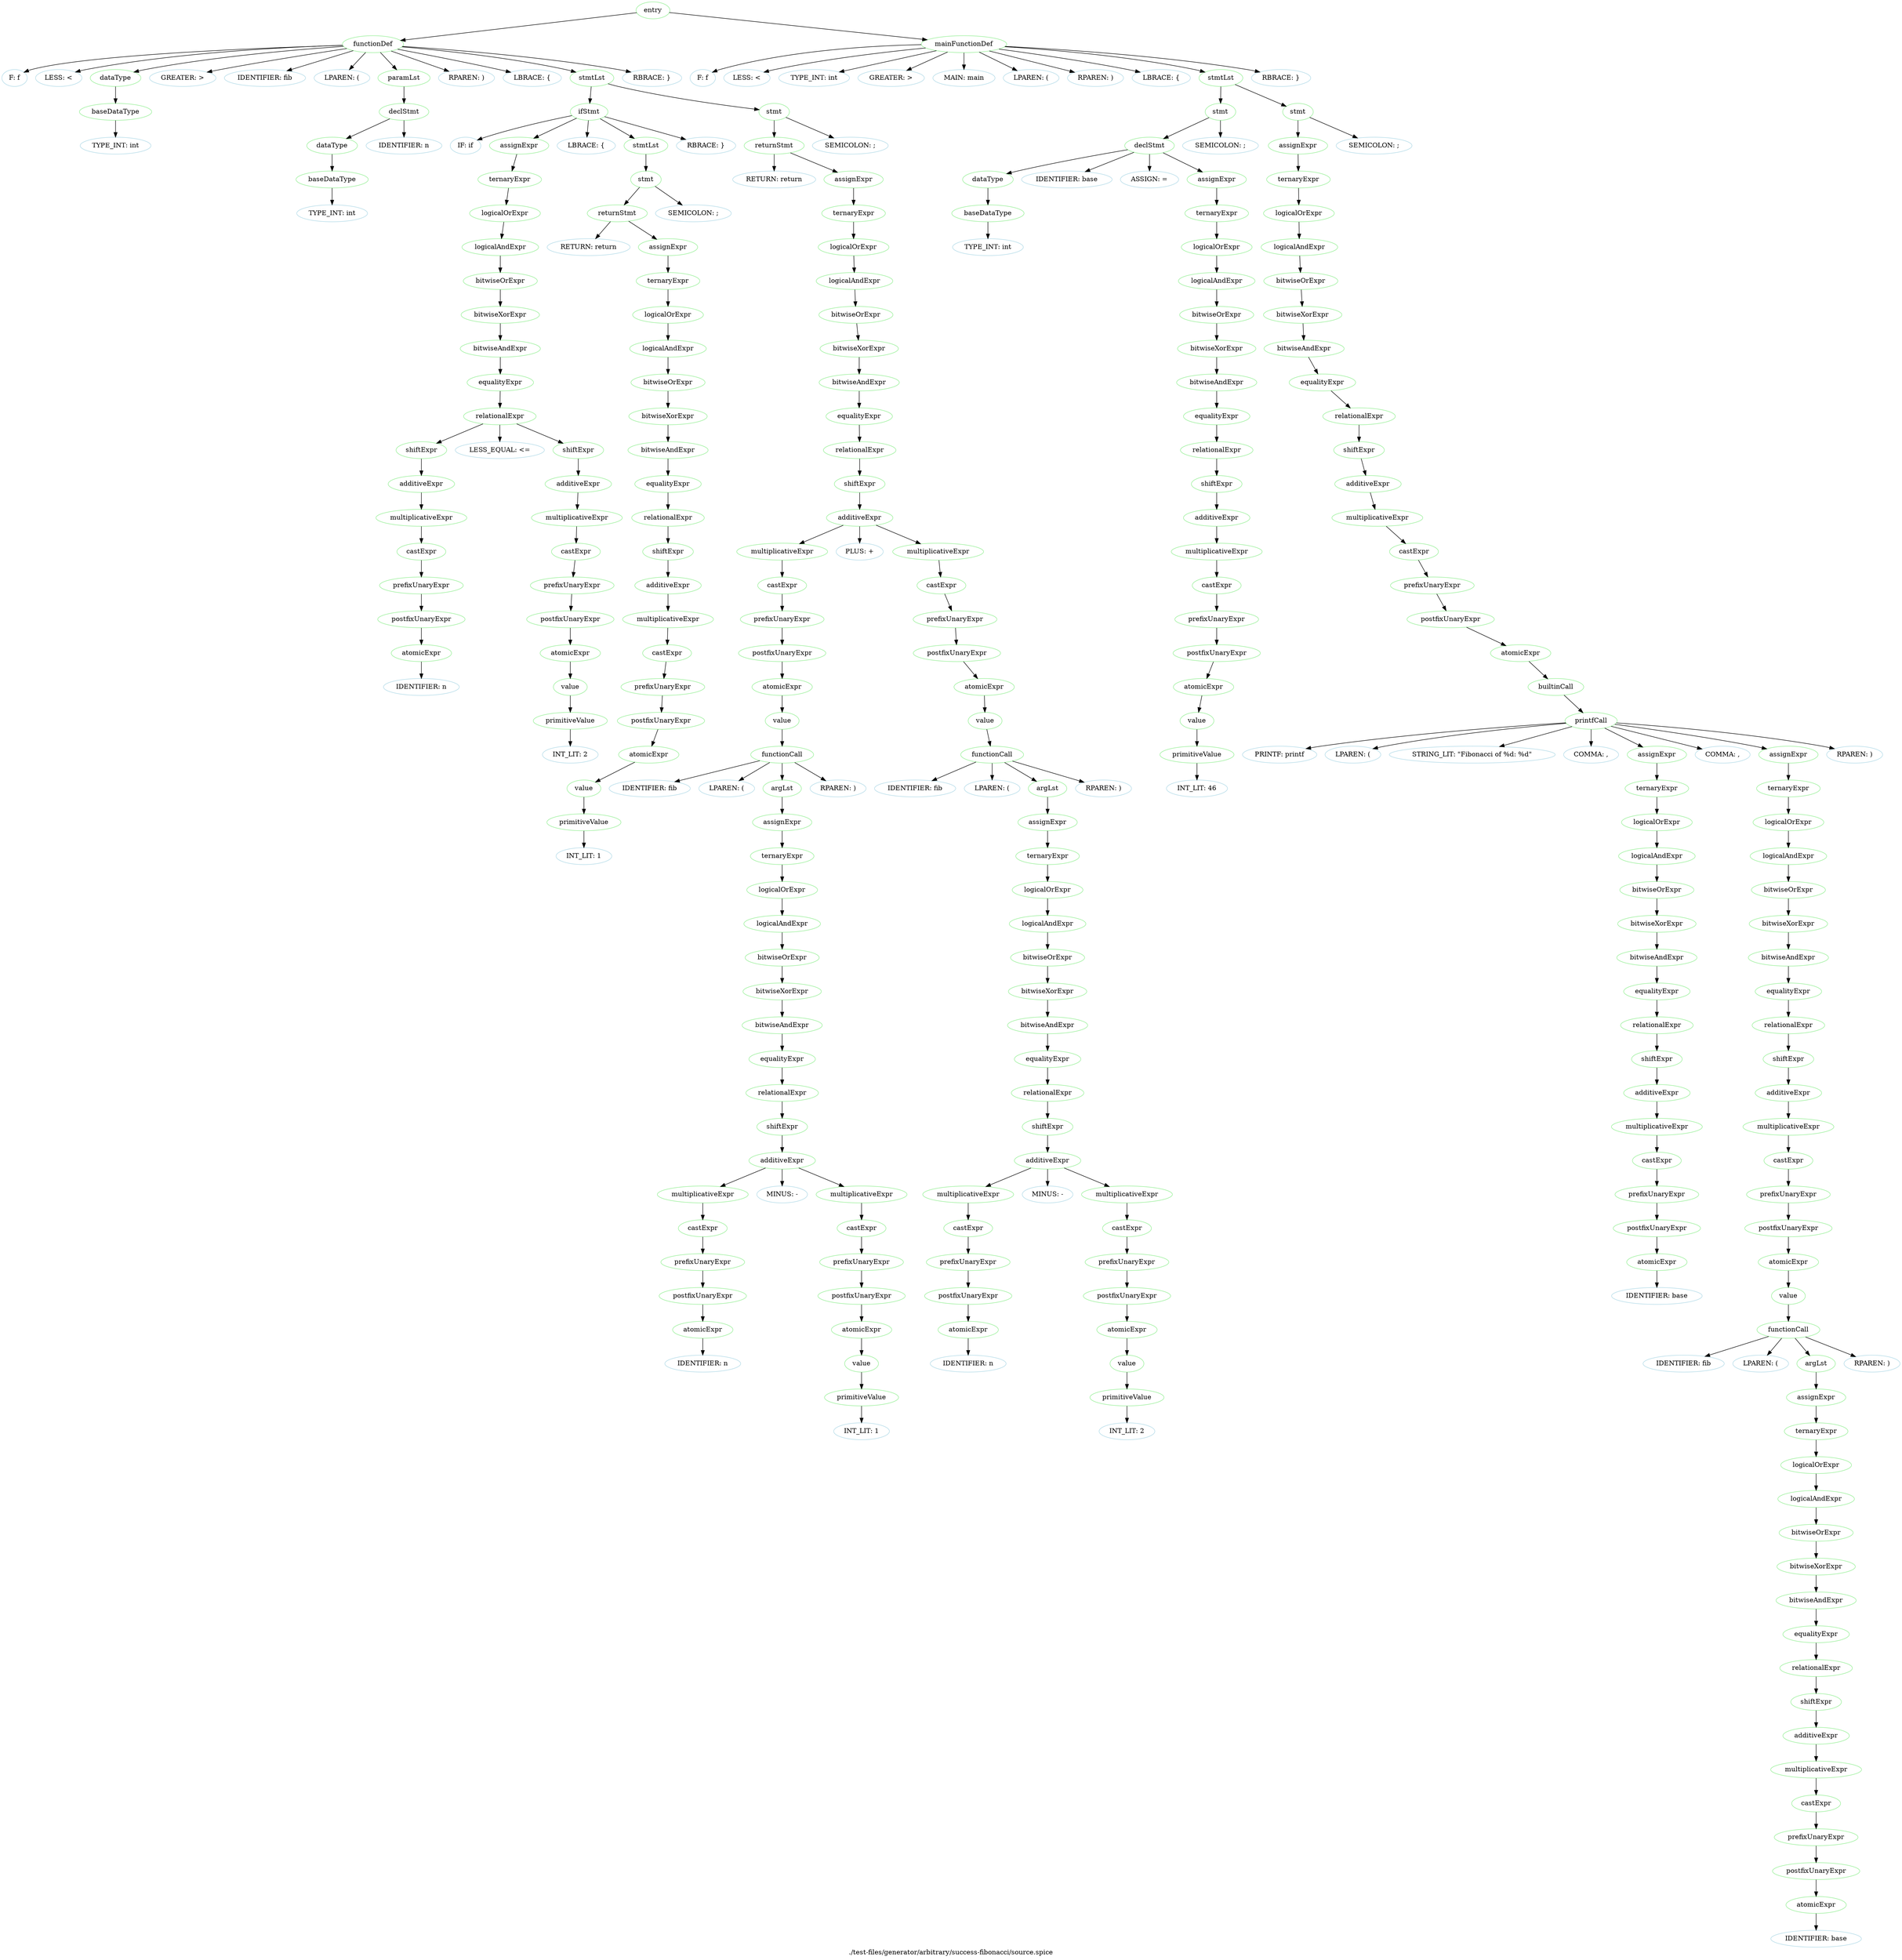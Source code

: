 digraph {
 rankdir="TB";
 label="./test-files/generator/arbitrary/success-fibonacci/source.spice";
 L1C0_entry [color="lightgreen",label="entry"];
 L1C0_functionDef [color="lightgreen",label="functionDef"];
 L1C0_entry -> L1C0_functionDef;
 L1C0 [color="lightblue",label="F: f"];
 L1C0_functionDef -> L1C0
 L1C1 [color="lightblue",label="LESS: <"];
 L1C0_functionDef -> L1C1
 L1C2_dataType [color="lightgreen",label="dataType"];
 L1C0_functionDef -> L1C2_dataType;
 L1C2_baseDataType [color="lightgreen",label="baseDataType"];
 L1C2_dataType -> L1C2_baseDataType;
 L1C2 [color="lightblue",label="TYPE_INT: int"];
 L1C2_baseDataType -> L1C2
 L1C5 [color="lightblue",label="GREATER: >"];
 L1C0_functionDef -> L1C5
 L1C7 [color="lightblue",label="IDENTIFIER: fib"];
 L1C0_functionDef -> L1C7
 L1C10 [color="lightblue",label="LPAREN: ("];
 L1C0_functionDef -> L1C10
 L1C11_paramLst [color="lightgreen",label="paramLst"];
 L1C0_functionDef -> L1C11_paramLst;
 L1C11_declStmt [color="lightgreen",label="declStmt"];
 L1C11_paramLst -> L1C11_declStmt;
 L1C11_dataType [color="lightgreen",label="dataType"];
 L1C11_declStmt -> L1C11_dataType;
 L1C11_baseDataType [color="lightgreen",label="baseDataType"];
 L1C11_dataType -> L1C11_baseDataType;
 L1C11 [color="lightblue",label="TYPE_INT: int"];
 L1C11_baseDataType -> L1C11
 L1C15 [color="lightblue",label="IDENTIFIER: n"];
 L1C11_declStmt -> L1C15
 L1C16 [color="lightblue",label="RPAREN: )"];
 L1C0_functionDef -> L1C16
 L1C18 [color="lightblue",label="LBRACE: {"];
 L1C0_functionDef -> L1C18
 L2C4_stmtLst [color="lightgreen",label="stmtLst"];
 L1C0_functionDef -> L2C4_stmtLst;
 L2C4_ifStmt [color="lightgreen",label="ifStmt"];
 L2C4_stmtLst -> L2C4_ifStmt;
 L2C4 [color="lightblue",label="IF: if"];
 L2C4_ifStmt -> L2C4
 L2C7_assignExpr [color="lightgreen",label="assignExpr"];
 L2C4_ifStmt -> L2C7_assignExpr;
 L2C7_ternaryExpr [color="lightgreen",label="ternaryExpr"];
 L2C7_assignExpr -> L2C7_ternaryExpr;
 L2C7_logicalOrExpr [color="lightgreen",label="logicalOrExpr"];
 L2C7_ternaryExpr -> L2C7_logicalOrExpr;
 L2C7_logicalAndExpr [color="lightgreen",label="logicalAndExpr"];
 L2C7_logicalOrExpr -> L2C7_logicalAndExpr;
 L2C7_bitwiseOrExpr [color="lightgreen",label="bitwiseOrExpr"];
 L2C7_logicalAndExpr -> L2C7_bitwiseOrExpr;
 L2C7_bitwiseXorExpr [color="lightgreen",label="bitwiseXorExpr"];
 L2C7_bitwiseOrExpr -> L2C7_bitwiseXorExpr;
 L2C7_bitwiseAndExpr [color="lightgreen",label="bitwiseAndExpr"];
 L2C7_bitwiseXorExpr -> L2C7_bitwiseAndExpr;
 L2C7_equalityExpr [color="lightgreen",label="equalityExpr"];
 L2C7_bitwiseAndExpr -> L2C7_equalityExpr;
 L2C7_relationalExpr [color="lightgreen",label="relationalExpr"];
 L2C7_equalityExpr -> L2C7_relationalExpr;
 L2C7_shiftExpr [color="lightgreen",label="shiftExpr"];
 L2C7_relationalExpr -> L2C7_shiftExpr;
 L2C7_additiveExpr [color="lightgreen",label="additiveExpr"];
 L2C7_shiftExpr -> L2C7_additiveExpr;
 L2C7_multiplicativeExpr [color="lightgreen",label="multiplicativeExpr"];
 L2C7_additiveExpr -> L2C7_multiplicativeExpr;
 L2C7_castExpr [color="lightgreen",label="castExpr"];
 L2C7_multiplicativeExpr -> L2C7_castExpr;
 L2C7_prefixUnaryExpr [color="lightgreen",label="prefixUnaryExpr"];
 L2C7_castExpr -> L2C7_prefixUnaryExpr;
 L2C7_postfixUnaryExpr [color="lightgreen",label="postfixUnaryExpr"];
 L2C7_prefixUnaryExpr -> L2C7_postfixUnaryExpr;
 L2C7_atomicExpr [color="lightgreen",label="atomicExpr"];
 L2C7_postfixUnaryExpr -> L2C7_atomicExpr;
 L2C7 [color="lightblue",label="IDENTIFIER: n"];
 L2C7_atomicExpr -> L2C7
 L2C9 [color="lightblue",label="LESS_EQUAL: <="];
 L2C7_relationalExpr -> L2C9
 L2C12_shiftExpr [color="lightgreen",label="shiftExpr"];
 L2C7_relationalExpr -> L2C12_shiftExpr;
 L2C12_additiveExpr [color="lightgreen",label="additiveExpr"];
 L2C12_shiftExpr -> L2C12_additiveExpr;
 L2C12_multiplicativeExpr [color="lightgreen",label="multiplicativeExpr"];
 L2C12_additiveExpr -> L2C12_multiplicativeExpr;
 L2C12_castExpr [color="lightgreen",label="castExpr"];
 L2C12_multiplicativeExpr -> L2C12_castExpr;
 L2C12_prefixUnaryExpr [color="lightgreen",label="prefixUnaryExpr"];
 L2C12_castExpr -> L2C12_prefixUnaryExpr;
 L2C12_postfixUnaryExpr [color="lightgreen",label="postfixUnaryExpr"];
 L2C12_prefixUnaryExpr -> L2C12_postfixUnaryExpr;
 L2C12_atomicExpr [color="lightgreen",label="atomicExpr"];
 L2C12_postfixUnaryExpr -> L2C12_atomicExpr;
 L2C12_value [color="lightgreen",label="value"];
 L2C12_atomicExpr -> L2C12_value;
 L2C12_primitiveValue [color="lightgreen",label="primitiveValue"];
 L2C12_value -> L2C12_primitiveValue;
 L2C12 [color="lightblue",label="INT_LIT: 2"];
 L2C12_primitiveValue -> L2C12
 L2C14 [color="lightblue",label="LBRACE: {"];
 L2C4_ifStmt -> L2C14
 L2C16_stmtLst [color="lightgreen",label="stmtLst"];
 L2C4_ifStmt -> L2C16_stmtLst;
 L2C16_stmt [color="lightgreen",label="stmt"];
 L2C16_stmtLst -> L2C16_stmt;
 L2C16_returnStmt [color="lightgreen",label="returnStmt"];
 L2C16_stmt -> L2C16_returnStmt;
 L2C16 [color="lightblue",label="RETURN: return"];
 L2C16_returnStmt -> L2C16
 L2C23_assignExpr [color="lightgreen",label="assignExpr"];
 L2C16_returnStmt -> L2C23_assignExpr;
 L2C23_ternaryExpr [color="lightgreen",label="ternaryExpr"];
 L2C23_assignExpr -> L2C23_ternaryExpr;
 L2C23_logicalOrExpr [color="lightgreen",label="logicalOrExpr"];
 L2C23_ternaryExpr -> L2C23_logicalOrExpr;
 L2C23_logicalAndExpr [color="lightgreen",label="logicalAndExpr"];
 L2C23_logicalOrExpr -> L2C23_logicalAndExpr;
 L2C23_bitwiseOrExpr [color="lightgreen",label="bitwiseOrExpr"];
 L2C23_logicalAndExpr -> L2C23_bitwiseOrExpr;
 L2C23_bitwiseXorExpr [color="lightgreen",label="bitwiseXorExpr"];
 L2C23_bitwiseOrExpr -> L2C23_bitwiseXorExpr;
 L2C23_bitwiseAndExpr [color="lightgreen",label="bitwiseAndExpr"];
 L2C23_bitwiseXorExpr -> L2C23_bitwiseAndExpr;
 L2C23_equalityExpr [color="lightgreen",label="equalityExpr"];
 L2C23_bitwiseAndExpr -> L2C23_equalityExpr;
 L2C23_relationalExpr [color="lightgreen",label="relationalExpr"];
 L2C23_equalityExpr -> L2C23_relationalExpr;
 L2C23_shiftExpr [color="lightgreen",label="shiftExpr"];
 L2C23_relationalExpr -> L2C23_shiftExpr;
 L2C23_additiveExpr [color="lightgreen",label="additiveExpr"];
 L2C23_shiftExpr -> L2C23_additiveExpr;
 L2C23_multiplicativeExpr [color="lightgreen",label="multiplicativeExpr"];
 L2C23_additiveExpr -> L2C23_multiplicativeExpr;
 L2C23_castExpr [color="lightgreen",label="castExpr"];
 L2C23_multiplicativeExpr -> L2C23_castExpr;
 L2C23_prefixUnaryExpr [color="lightgreen",label="prefixUnaryExpr"];
 L2C23_castExpr -> L2C23_prefixUnaryExpr;
 L2C23_postfixUnaryExpr [color="lightgreen",label="postfixUnaryExpr"];
 L2C23_prefixUnaryExpr -> L2C23_postfixUnaryExpr;
 L2C23_atomicExpr [color="lightgreen",label="atomicExpr"];
 L2C23_postfixUnaryExpr -> L2C23_atomicExpr;
 L2C23_value [color="lightgreen",label="value"];
 L2C23_atomicExpr -> L2C23_value;
 L2C23_primitiveValue [color="lightgreen",label="primitiveValue"];
 L2C23_value -> L2C23_primitiveValue;
 L2C23 [color="lightblue",label="INT_LIT: 1"];
 L2C23_primitiveValue -> L2C23
 L2C24 [color="lightblue",label="SEMICOLON: ;"];
 L2C16_stmt -> L2C24
 L2C26 [color="lightblue",label="RBRACE: }"];
 L2C4_ifStmt -> L2C26
 L3C4_stmt [color="lightgreen",label="stmt"];
 L2C4_stmtLst -> L3C4_stmt;
 L3C4_returnStmt [color="lightgreen",label="returnStmt"];
 L3C4_stmt -> L3C4_returnStmt;
 L3C4 [color="lightblue",label="RETURN: return"];
 L3C4_returnStmt -> L3C4
 L3C11_assignExpr [color="lightgreen",label="assignExpr"];
 L3C4_returnStmt -> L3C11_assignExpr;
 L3C11_ternaryExpr [color="lightgreen",label="ternaryExpr"];
 L3C11_assignExpr -> L3C11_ternaryExpr;
 L3C11_logicalOrExpr [color="lightgreen",label="logicalOrExpr"];
 L3C11_ternaryExpr -> L3C11_logicalOrExpr;
 L3C11_logicalAndExpr [color="lightgreen",label="logicalAndExpr"];
 L3C11_logicalOrExpr -> L3C11_logicalAndExpr;
 L3C11_bitwiseOrExpr [color="lightgreen",label="bitwiseOrExpr"];
 L3C11_logicalAndExpr -> L3C11_bitwiseOrExpr;
 L3C11_bitwiseXorExpr [color="lightgreen",label="bitwiseXorExpr"];
 L3C11_bitwiseOrExpr -> L3C11_bitwiseXorExpr;
 L3C11_bitwiseAndExpr [color="lightgreen",label="bitwiseAndExpr"];
 L3C11_bitwiseXorExpr -> L3C11_bitwiseAndExpr;
 L3C11_equalityExpr [color="lightgreen",label="equalityExpr"];
 L3C11_bitwiseAndExpr -> L3C11_equalityExpr;
 L3C11_relationalExpr [color="lightgreen",label="relationalExpr"];
 L3C11_equalityExpr -> L3C11_relationalExpr;
 L3C11_shiftExpr [color="lightgreen",label="shiftExpr"];
 L3C11_relationalExpr -> L3C11_shiftExpr;
 L3C11_additiveExpr [color="lightgreen",label="additiveExpr"];
 L3C11_shiftExpr -> L3C11_additiveExpr;
 L3C11_multiplicativeExpr [color="lightgreen",label="multiplicativeExpr"];
 L3C11_additiveExpr -> L3C11_multiplicativeExpr;
 L3C11_castExpr [color="lightgreen",label="castExpr"];
 L3C11_multiplicativeExpr -> L3C11_castExpr;
 L3C11_prefixUnaryExpr [color="lightgreen",label="prefixUnaryExpr"];
 L3C11_castExpr -> L3C11_prefixUnaryExpr;
 L3C11_postfixUnaryExpr [color="lightgreen",label="postfixUnaryExpr"];
 L3C11_prefixUnaryExpr -> L3C11_postfixUnaryExpr;
 L3C11_atomicExpr [color="lightgreen",label="atomicExpr"];
 L3C11_postfixUnaryExpr -> L3C11_atomicExpr;
 L3C11_value [color="lightgreen",label="value"];
 L3C11_atomicExpr -> L3C11_value;
 L3C11_functionCall [color="lightgreen",label="functionCall"];
 L3C11_value -> L3C11_functionCall;
 L3C11 [color="lightblue",label="IDENTIFIER: fib"];
 L3C11_functionCall -> L3C11
 L3C14 [color="lightblue",label="LPAREN: ("];
 L3C11_functionCall -> L3C14
 L3C15_argLst [color="lightgreen",label="argLst"];
 L3C11_functionCall -> L3C15_argLst;
 L3C15_assignExpr [color="lightgreen",label="assignExpr"];
 L3C15_argLst -> L3C15_assignExpr;
 L3C15_ternaryExpr [color="lightgreen",label="ternaryExpr"];
 L3C15_assignExpr -> L3C15_ternaryExpr;
 L3C15_logicalOrExpr [color="lightgreen",label="logicalOrExpr"];
 L3C15_ternaryExpr -> L3C15_logicalOrExpr;
 L3C15_logicalAndExpr [color="lightgreen",label="logicalAndExpr"];
 L3C15_logicalOrExpr -> L3C15_logicalAndExpr;
 L3C15_bitwiseOrExpr [color="lightgreen",label="bitwiseOrExpr"];
 L3C15_logicalAndExpr -> L3C15_bitwiseOrExpr;
 L3C15_bitwiseXorExpr [color="lightgreen",label="bitwiseXorExpr"];
 L3C15_bitwiseOrExpr -> L3C15_bitwiseXorExpr;
 L3C15_bitwiseAndExpr [color="lightgreen",label="bitwiseAndExpr"];
 L3C15_bitwiseXorExpr -> L3C15_bitwiseAndExpr;
 L3C15_equalityExpr [color="lightgreen",label="equalityExpr"];
 L3C15_bitwiseAndExpr -> L3C15_equalityExpr;
 L3C15_relationalExpr [color="lightgreen",label="relationalExpr"];
 L3C15_equalityExpr -> L3C15_relationalExpr;
 L3C15_shiftExpr [color="lightgreen",label="shiftExpr"];
 L3C15_relationalExpr -> L3C15_shiftExpr;
 L3C15_additiveExpr [color="lightgreen",label="additiveExpr"];
 L3C15_shiftExpr -> L3C15_additiveExpr;
 L3C15_multiplicativeExpr [color="lightgreen",label="multiplicativeExpr"];
 L3C15_additiveExpr -> L3C15_multiplicativeExpr;
 L3C15_castExpr [color="lightgreen",label="castExpr"];
 L3C15_multiplicativeExpr -> L3C15_castExpr;
 L3C15_prefixUnaryExpr [color="lightgreen",label="prefixUnaryExpr"];
 L3C15_castExpr -> L3C15_prefixUnaryExpr;
 L3C15_postfixUnaryExpr [color="lightgreen",label="postfixUnaryExpr"];
 L3C15_prefixUnaryExpr -> L3C15_postfixUnaryExpr;
 L3C15_atomicExpr [color="lightgreen",label="atomicExpr"];
 L3C15_postfixUnaryExpr -> L3C15_atomicExpr;
 L3C15 [color="lightblue",label="IDENTIFIER: n"];
 L3C15_atomicExpr -> L3C15
 L3C17 [color="lightblue",label="MINUS: -"];
 L3C15_additiveExpr -> L3C17
 L3C19_multiplicativeExpr [color="lightgreen",label="multiplicativeExpr"];
 L3C15_additiveExpr -> L3C19_multiplicativeExpr;
 L3C19_castExpr [color="lightgreen",label="castExpr"];
 L3C19_multiplicativeExpr -> L3C19_castExpr;
 L3C19_prefixUnaryExpr [color="lightgreen",label="prefixUnaryExpr"];
 L3C19_castExpr -> L3C19_prefixUnaryExpr;
 L3C19_postfixUnaryExpr [color="lightgreen",label="postfixUnaryExpr"];
 L3C19_prefixUnaryExpr -> L3C19_postfixUnaryExpr;
 L3C19_atomicExpr [color="lightgreen",label="atomicExpr"];
 L3C19_postfixUnaryExpr -> L3C19_atomicExpr;
 L3C19_value [color="lightgreen",label="value"];
 L3C19_atomicExpr -> L3C19_value;
 L3C19_primitiveValue [color="lightgreen",label="primitiveValue"];
 L3C19_value -> L3C19_primitiveValue;
 L3C19 [color="lightblue",label="INT_LIT: 1"];
 L3C19_primitiveValue -> L3C19
 L3C20 [color="lightblue",label="RPAREN: )"];
 L3C11_functionCall -> L3C20
 L3C22 [color="lightblue",label="PLUS: +"];
 L3C11_additiveExpr -> L3C22
 L3C24_multiplicativeExpr [color="lightgreen",label="multiplicativeExpr"];
 L3C11_additiveExpr -> L3C24_multiplicativeExpr;
 L3C24_castExpr [color="lightgreen",label="castExpr"];
 L3C24_multiplicativeExpr -> L3C24_castExpr;
 L3C24_prefixUnaryExpr [color="lightgreen",label="prefixUnaryExpr"];
 L3C24_castExpr -> L3C24_prefixUnaryExpr;
 L3C24_postfixUnaryExpr [color="lightgreen",label="postfixUnaryExpr"];
 L3C24_prefixUnaryExpr -> L3C24_postfixUnaryExpr;
 L3C24_atomicExpr [color="lightgreen",label="atomicExpr"];
 L3C24_postfixUnaryExpr -> L3C24_atomicExpr;
 L3C24_value [color="lightgreen",label="value"];
 L3C24_atomicExpr -> L3C24_value;
 L3C24_functionCall [color="lightgreen",label="functionCall"];
 L3C24_value -> L3C24_functionCall;
 L3C24 [color="lightblue",label="IDENTIFIER: fib"];
 L3C24_functionCall -> L3C24
 L3C27 [color="lightblue",label="LPAREN: ("];
 L3C24_functionCall -> L3C27
 L3C28_argLst [color="lightgreen",label="argLst"];
 L3C24_functionCall -> L3C28_argLst;
 L3C28_assignExpr [color="lightgreen",label="assignExpr"];
 L3C28_argLst -> L3C28_assignExpr;
 L3C28_ternaryExpr [color="lightgreen",label="ternaryExpr"];
 L3C28_assignExpr -> L3C28_ternaryExpr;
 L3C28_logicalOrExpr [color="lightgreen",label="logicalOrExpr"];
 L3C28_ternaryExpr -> L3C28_logicalOrExpr;
 L3C28_logicalAndExpr [color="lightgreen",label="logicalAndExpr"];
 L3C28_logicalOrExpr -> L3C28_logicalAndExpr;
 L3C28_bitwiseOrExpr [color="lightgreen",label="bitwiseOrExpr"];
 L3C28_logicalAndExpr -> L3C28_bitwiseOrExpr;
 L3C28_bitwiseXorExpr [color="lightgreen",label="bitwiseXorExpr"];
 L3C28_bitwiseOrExpr -> L3C28_bitwiseXorExpr;
 L3C28_bitwiseAndExpr [color="lightgreen",label="bitwiseAndExpr"];
 L3C28_bitwiseXorExpr -> L3C28_bitwiseAndExpr;
 L3C28_equalityExpr [color="lightgreen",label="equalityExpr"];
 L3C28_bitwiseAndExpr -> L3C28_equalityExpr;
 L3C28_relationalExpr [color="lightgreen",label="relationalExpr"];
 L3C28_equalityExpr -> L3C28_relationalExpr;
 L3C28_shiftExpr [color="lightgreen",label="shiftExpr"];
 L3C28_relationalExpr -> L3C28_shiftExpr;
 L3C28_additiveExpr [color="lightgreen",label="additiveExpr"];
 L3C28_shiftExpr -> L3C28_additiveExpr;
 L3C28_multiplicativeExpr [color="lightgreen",label="multiplicativeExpr"];
 L3C28_additiveExpr -> L3C28_multiplicativeExpr;
 L3C28_castExpr [color="lightgreen",label="castExpr"];
 L3C28_multiplicativeExpr -> L3C28_castExpr;
 L3C28_prefixUnaryExpr [color="lightgreen",label="prefixUnaryExpr"];
 L3C28_castExpr -> L3C28_prefixUnaryExpr;
 L3C28_postfixUnaryExpr [color="lightgreen",label="postfixUnaryExpr"];
 L3C28_prefixUnaryExpr -> L3C28_postfixUnaryExpr;
 L3C28_atomicExpr [color="lightgreen",label="atomicExpr"];
 L3C28_postfixUnaryExpr -> L3C28_atomicExpr;
 L3C28 [color="lightblue",label="IDENTIFIER: n"];
 L3C28_atomicExpr -> L3C28
 L3C30 [color="lightblue",label="MINUS: -"];
 L3C28_additiveExpr -> L3C30
 L3C32_multiplicativeExpr [color="lightgreen",label="multiplicativeExpr"];
 L3C28_additiveExpr -> L3C32_multiplicativeExpr;
 L3C32_castExpr [color="lightgreen",label="castExpr"];
 L3C32_multiplicativeExpr -> L3C32_castExpr;
 L3C32_prefixUnaryExpr [color="lightgreen",label="prefixUnaryExpr"];
 L3C32_castExpr -> L3C32_prefixUnaryExpr;
 L3C32_postfixUnaryExpr [color="lightgreen",label="postfixUnaryExpr"];
 L3C32_prefixUnaryExpr -> L3C32_postfixUnaryExpr;
 L3C32_atomicExpr [color="lightgreen",label="atomicExpr"];
 L3C32_postfixUnaryExpr -> L3C32_atomicExpr;
 L3C32_value [color="lightgreen",label="value"];
 L3C32_atomicExpr -> L3C32_value;
 L3C32_primitiveValue [color="lightgreen",label="primitiveValue"];
 L3C32_value -> L3C32_primitiveValue;
 L3C32 [color="lightblue",label="INT_LIT: 2"];
 L3C32_primitiveValue -> L3C32
 L3C33 [color="lightblue",label="RPAREN: )"];
 L3C24_functionCall -> L3C33
 L3C34 [color="lightblue",label="SEMICOLON: ;"];
 L3C4_stmt -> L3C34
 L4C0 [color="lightblue",label="RBRACE: }"];
 L1C0_functionDef -> L4C0
 L6C0_mainFunctionDef [color="lightgreen",label="mainFunctionDef"];
 L1C0_entry -> L6C0_mainFunctionDef;
 L6C0 [color="lightblue",label="F: f"];
 L6C0_mainFunctionDef -> L6C0
 L6C1 [color="lightblue",label="LESS: <"];
 L6C0_mainFunctionDef -> L6C1
 L6C2 [color="lightblue",label="TYPE_INT: int"];
 L6C0_mainFunctionDef -> L6C2
 L6C5 [color="lightblue",label="GREATER: >"];
 L6C0_mainFunctionDef -> L6C5
 L6C7 [color="lightblue",label="MAIN: main"];
 L6C0_mainFunctionDef -> L6C7
 L6C11 [color="lightblue",label="LPAREN: ("];
 L6C0_mainFunctionDef -> L6C11
 L6C12 [color="lightblue",label="RPAREN: )"];
 L6C0_mainFunctionDef -> L6C12
 L6C14 [color="lightblue",label="LBRACE: {"];
 L6C0_mainFunctionDef -> L6C14
 L7C4_stmtLst [color="lightgreen",label="stmtLst"];
 L6C0_mainFunctionDef -> L7C4_stmtLst;
 L7C4_stmt [color="lightgreen",label="stmt"];
 L7C4_stmtLst -> L7C4_stmt;
 L7C4_declStmt [color="lightgreen",label="declStmt"];
 L7C4_stmt -> L7C4_declStmt;
 L7C4_dataType [color="lightgreen",label="dataType"];
 L7C4_declStmt -> L7C4_dataType;
 L7C4_baseDataType [color="lightgreen",label="baseDataType"];
 L7C4_dataType -> L7C4_baseDataType;
 L7C4 [color="lightblue",label="TYPE_INT: int"];
 L7C4_baseDataType -> L7C4
 L7C8 [color="lightblue",label="IDENTIFIER: base"];
 L7C4_declStmt -> L7C8
 L7C13 [color="lightblue",label="ASSIGN: ="];
 L7C4_declStmt -> L7C13
 L7C15_assignExpr [color="lightgreen",label="assignExpr"];
 L7C4_declStmt -> L7C15_assignExpr;
 L7C15_ternaryExpr [color="lightgreen",label="ternaryExpr"];
 L7C15_assignExpr -> L7C15_ternaryExpr;
 L7C15_logicalOrExpr [color="lightgreen",label="logicalOrExpr"];
 L7C15_ternaryExpr -> L7C15_logicalOrExpr;
 L7C15_logicalAndExpr [color="lightgreen",label="logicalAndExpr"];
 L7C15_logicalOrExpr -> L7C15_logicalAndExpr;
 L7C15_bitwiseOrExpr [color="lightgreen",label="bitwiseOrExpr"];
 L7C15_logicalAndExpr -> L7C15_bitwiseOrExpr;
 L7C15_bitwiseXorExpr [color="lightgreen",label="bitwiseXorExpr"];
 L7C15_bitwiseOrExpr -> L7C15_bitwiseXorExpr;
 L7C15_bitwiseAndExpr [color="lightgreen",label="bitwiseAndExpr"];
 L7C15_bitwiseXorExpr -> L7C15_bitwiseAndExpr;
 L7C15_equalityExpr [color="lightgreen",label="equalityExpr"];
 L7C15_bitwiseAndExpr -> L7C15_equalityExpr;
 L7C15_relationalExpr [color="lightgreen",label="relationalExpr"];
 L7C15_equalityExpr -> L7C15_relationalExpr;
 L7C15_shiftExpr [color="lightgreen",label="shiftExpr"];
 L7C15_relationalExpr -> L7C15_shiftExpr;
 L7C15_additiveExpr [color="lightgreen",label="additiveExpr"];
 L7C15_shiftExpr -> L7C15_additiveExpr;
 L7C15_multiplicativeExpr [color="lightgreen",label="multiplicativeExpr"];
 L7C15_additiveExpr -> L7C15_multiplicativeExpr;
 L7C15_castExpr [color="lightgreen",label="castExpr"];
 L7C15_multiplicativeExpr -> L7C15_castExpr;
 L7C15_prefixUnaryExpr [color="lightgreen",label="prefixUnaryExpr"];
 L7C15_castExpr -> L7C15_prefixUnaryExpr;
 L7C15_postfixUnaryExpr [color="lightgreen",label="postfixUnaryExpr"];
 L7C15_prefixUnaryExpr -> L7C15_postfixUnaryExpr;
 L7C15_atomicExpr [color="lightgreen",label="atomicExpr"];
 L7C15_postfixUnaryExpr -> L7C15_atomicExpr;
 L7C15_value [color="lightgreen",label="value"];
 L7C15_atomicExpr -> L7C15_value;
 L7C15_primitiveValue [color="lightgreen",label="primitiveValue"];
 L7C15_value -> L7C15_primitiveValue;
 L7C15 [color="lightblue",label="INT_LIT: 46"];
 L7C15_primitiveValue -> L7C15
 L7C17 [color="lightblue",label="SEMICOLON: ;"];
 L7C4_stmt -> L7C17
 L8C4_stmt [color="lightgreen",label="stmt"];
 L7C4_stmtLst -> L8C4_stmt;
 L8C4_assignExpr [color="lightgreen",label="assignExpr"];
 L8C4_stmt -> L8C4_assignExpr;
 L8C4_ternaryExpr [color="lightgreen",label="ternaryExpr"];
 L8C4_assignExpr -> L8C4_ternaryExpr;
 L8C4_logicalOrExpr [color="lightgreen",label="logicalOrExpr"];
 L8C4_ternaryExpr -> L8C4_logicalOrExpr;
 L8C4_logicalAndExpr [color="lightgreen",label="logicalAndExpr"];
 L8C4_logicalOrExpr -> L8C4_logicalAndExpr;
 L8C4_bitwiseOrExpr [color="lightgreen",label="bitwiseOrExpr"];
 L8C4_logicalAndExpr -> L8C4_bitwiseOrExpr;
 L8C4_bitwiseXorExpr [color="lightgreen",label="bitwiseXorExpr"];
 L8C4_bitwiseOrExpr -> L8C4_bitwiseXorExpr;
 L8C4_bitwiseAndExpr [color="lightgreen",label="bitwiseAndExpr"];
 L8C4_bitwiseXorExpr -> L8C4_bitwiseAndExpr;
 L8C4_equalityExpr [color="lightgreen",label="equalityExpr"];
 L8C4_bitwiseAndExpr -> L8C4_equalityExpr;
 L8C4_relationalExpr [color="lightgreen",label="relationalExpr"];
 L8C4_equalityExpr -> L8C4_relationalExpr;
 L8C4_shiftExpr [color="lightgreen",label="shiftExpr"];
 L8C4_relationalExpr -> L8C4_shiftExpr;
 L8C4_additiveExpr [color="lightgreen",label="additiveExpr"];
 L8C4_shiftExpr -> L8C4_additiveExpr;
 L8C4_multiplicativeExpr [color="lightgreen",label="multiplicativeExpr"];
 L8C4_additiveExpr -> L8C4_multiplicativeExpr;
 L8C4_castExpr [color="lightgreen",label="castExpr"];
 L8C4_multiplicativeExpr -> L8C4_castExpr;
 L8C4_prefixUnaryExpr [color="lightgreen",label="prefixUnaryExpr"];
 L8C4_castExpr -> L8C4_prefixUnaryExpr;
 L8C4_postfixUnaryExpr [color="lightgreen",label="postfixUnaryExpr"];
 L8C4_prefixUnaryExpr -> L8C4_postfixUnaryExpr;
 L8C4_atomicExpr [color="lightgreen",label="atomicExpr"];
 L8C4_postfixUnaryExpr -> L8C4_atomicExpr;
 L8C4_builtinCall [color="lightgreen",label="builtinCall"];
 L8C4_atomicExpr -> L8C4_builtinCall;
 L8C4_printfCall [color="lightgreen",label="printfCall"];
 L8C4_builtinCall -> L8C4_printfCall;
 L8C4 [color="lightblue",label="PRINTF: printf"];
 L8C4_printfCall -> L8C4
 L8C10 [color="lightblue",label="LPAREN: ("];
 L8C4_printfCall -> L8C10
 L8C11 [color="lightblue",label="STRING_LIT: \"Fibonacci of %d: %d\""];
 L8C4_printfCall -> L8C11
 L8C32 [color="lightblue",label="COMMA: ,"];
 L8C4_printfCall -> L8C32
 L8C34_assignExpr [color="lightgreen",label="assignExpr"];
 L8C4_printfCall -> L8C34_assignExpr;
 L8C34_ternaryExpr [color="lightgreen",label="ternaryExpr"];
 L8C34_assignExpr -> L8C34_ternaryExpr;
 L8C34_logicalOrExpr [color="lightgreen",label="logicalOrExpr"];
 L8C34_ternaryExpr -> L8C34_logicalOrExpr;
 L8C34_logicalAndExpr [color="lightgreen",label="logicalAndExpr"];
 L8C34_logicalOrExpr -> L8C34_logicalAndExpr;
 L8C34_bitwiseOrExpr [color="lightgreen",label="bitwiseOrExpr"];
 L8C34_logicalAndExpr -> L8C34_bitwiseOrExpr;
 L8C34_bitwiseXorExpr [color="lightgreen",label="bitwiseXorExpr"];
 L8C34_bitwiseOrExpr -> L8C34_bitwiseXorExpr;
 L8C34_bitwiseAndExpr [color="lightgreen",label="bitwiseAndExpr"];
 L8C34_bitwiseXorExpr -> L8C34_bitwiseAndExpr;
 L8C34_equalityExpr [color="lightgreen",label="equalityExpr"];
 L8C34_bitwiseAndExpr -> L8C34_equalityExpr;
 L8C34_relationalExpr [color="lightgreen",label="relationalExpr"];
 L8C34_equalityExpr -> L8C34_relationalExpr;
 L8C34_shiftExpr [color="lightgreen",label="shiftExpr"];
 L8C34_relationalExpr -> L8C34_shiftExpr;
 L8C34_additiveExpr [color="lightgreen",label="additiveExpr"];
 L8C34_shiftExpr -> L8C34_additiveExpr;
 L8C34_multiplicativeExpr [color="lightgreen",label="multiplicativeExpr"];
 L8C34_additiveExpr -> L8C34_multiplicativeExpr;
 L8C34_castExpr [color="lightgreen",label="castExpr"];
 L8C34_multiplicativeExpr -> L8C34_castExpr;
 L8C34_prefixUnaryExpr [color="lightgreen",label="prefixUnaryExpr"];
 L8C34_castExpr -> L8C34_prefixUnaryExpr;
 L8C34_postfixUnaryExpr [color="lightgreen",label="postfixUnaryExpr"];
 L8C34_prefixUnaryExpr -> L8C34_postfixUnaryExpr;
 L8C34_atomicExpr [color="lightgreen",label="atomicExpr"];
 L8C34_postfixUnaryExpr -> L8C34_atomicExpr;
 L8C34 [color="lightblue",label="IDENTIFIER: base"];
 L8C34_atomicExpr -> L8C34
 L8C38 [color="lightblue",label="COMMA: ,"];
 L8C4_printfCall -> L8C38
 L8C40_assignExpr [color="lightgreen",label="assignExpr"];
 L8C4_printfCall -> L8C40_assignExpr;
 L8C40_ternaryExpr [color="lightgreen",label="ternaryExpr"];
 L8C40_assignExpr -> L8C40_ternaryExpr;
 L8C40_logicalOrExpr [color="lightgreen",label="logicalOrExpr"];
 L8C40_ternaryExpr -> L8C40_logicalOrExpr;
 L8C40_logicalAndExpr [color="lightgreen",label="logicalAndExpr"];
 L8C40_logicalOrExpr -> L8C40_logicalAndExpr;
 L8C40_bitwiseOrExpr [color="lightgreen",label="bitwiseOrExpr"];
 L8C40_logicalAndExpr -> L8C40_bitwiseOrExpr;
 L8C40_bitwiseXorExpr [color="lightgreen",label="bitwiseXorExpr"];
 L8C40_bitwiseOrExpr -> L8C40_bitwiseXorExpr;
 L8C40_bitwiseAndExpr [color="lightgreen",label="bitwiseAndExpr"];
 L8C40_bitwiseXorExpr -> L8C40_bitwiseAndExpr;
 L8C40_equalityExpr [color="lightgreen",label="equalityExpr"];
 L8C40_bitwiseAndExpr -> L8C40_equalityExpr;
 L8C40_relationalExpr [color="lightgreen",label="relationalExpr"];
 L8C40_equalityExpr -> L8C40_relationalExpr;
 L8C40_shiftExpr [color="lightgreen",label="shiftExpr"];
 L8C40_relationalExpr -> L8C40_shiftExpr;
 L8C40_additiveExpr [color="lightgreen",label="additiveExpr"];
 L8C40_shiftExpr -> L8C40_additiveExpr;
 L8C40_multiplicativeExpr [color="lightgreen",label="multiplicativeExpr"];
 L8C40_additiveExpr -> L8C40_multiplicativeExpr;
 L8C40_castExpr [color="lightgreen",label="castExpr"];
 L8C40_multiplicativeExpr -> L8C40_castExpr;
 L8C40_prefixUnaryExpr [color="lightgreen",label="prefixUnaryExpr"];
 L8C40_castExpr -> L8C40_prefixUnaryExpr;
 L8C40_postfixUnaryExpr [color="lightgreen",label="postfixUnaryExpr"];
 L8C40_prefixUnaryExpr -> L8C40_postfixUnaryExpr;
 L8C40_atomicExpr [color="lightgreen",label="atomicExpr"];
 L8C40_postfixUnaryExpr -> L8C40_atomicExpr;
 L8C40_value [color="lightgreen",label="value"];
 L8C40_atomicExpr -> L8C40_value;
 L8C40_functionCall [color="lightgreen",label="functionCall"];
 L8C40_value -> L8C40_functionCall;
 L8C40 [color="lightblue",label="IDENTIFIER: fib"];
 L8C40_functionCall -> L8C40
 L8C43 [color="lightblue",label="LPAREN: ("];
 L8C40_functionCall -> L8C43
 L8C44_argLst [color="lightgreen",label="argLst"];
 L8C40_functionCall -> L8C44_argLst;
 L8C44_assignExpr [color="lightgreen",label="assignExpr"];
 L8C44_argLst -> L8C44_assignExpr;
 L8C44_ternaryExpr [color="lightgreen",label="ternaryExpr"];
 L8C44_assignExpr -> L8C44_ternaryExpr;
 L8C44_logicalOrExpr [color="lightgreen",label="logicalOrExpr"];
 L8C44_ternaryExpr -> L8C44_logicalOrExpr;
 L8C44_logicalAndExpr [color="lightgreen",label="logicalAndExpr"];
 L8C44_logicalOrExpr -> L8C44_logicalAndExpr;
 L8C44_bitwiseOrExpr [color="lightgreen",label="bitwiseOrExpr"];
 L8C44_logicalAndExpr -> L8C44_bitwiseOrExpr;
 L8C44_bitwiseXorExpr [color="lightgreen",label="bitwiseXorExpr"];
 L8C44_bitwiseOrExpr -> L8C44_bitwiseXorExpr;
 L8C44_bitwiseAndExpr [color="lightgreen",label="bitwiseAndExpr"];
 L8C44_bitwiseXorExpr -> L8C44_bitwiseAndExpr;
 L8C44_equalityExpr [color="lightgreen",label="equalityExpr"];
 L8C44_bitwiseAndExpr -> L8C44_equalityExpr;
 L8C44_relationalExpr [color="lightgreen",label="relationalExpr"];
 L8C44_equalityExpr -> L8C44_relationalExpr;
 L8C44_shiftExpr [color="lightgreen",label="shiftExpr"];
 L8C44_relationalExpr -> L8C44_shiftExpr;
 L8C44_additiveExpr [color="lightgreen",label="additiveExpr"];
 L8C44_shiftExpr -> L8C44_additiveExpr;
 L8C44_multiplicativeExpr [color="lightgreen",label="multiplicativeExpr"];
 L8C44_additiveExpr -> L8C44_multiplicativeExpr;
 L8C44_castExpr [color="lightgreen",label="castExpr"];
 L8C44_multiplicativeExpr -> L8C44_castExpr;
 L8C44_prefixUnaryExpr [color="lightgreen",label="prefixUnaryExpr"];
 L8C44_castExpr -> L8C44_prefixUnaryExpr;
 L8C44_postfixUnaryExpr [color="lightgreen",label="postfixUnaryExpr"];
 L8C44_prefixUnaryExpr -> L8C44_postfixUnaryExpr;
 L8C44_atomicExpr [color="lightgreen",label="atomicExpr"];
 L8C44_postfixUnaryExpr -> L8C44_atomicExpr;
 L8C44 [color="lightblue",label="IDENTIFIER: base"];
 L8C44_atomicExpr -> L8C44
 L8C48 [color="lightblue",label="RPAREN: )"];
 L8C40_functionCall -> L8C48
 L8C49 [color="lightblue",label="RPAREN: )"];
 L8C4_printfCall -> L8C49
 L8C50 [color="lightblue",label="SEMICOLON: ;"];
 L8C4_stmt -> L8C50
 L9C0 [color="lightblue",label="RBRACE: }"];
 L6C0_mainFunctionDef -> L9C0
}